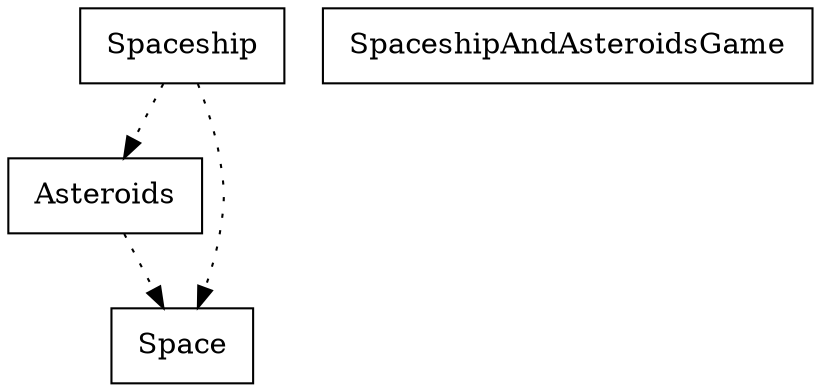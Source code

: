 digraph {
Asteroids [ label=" Asteroids " shape= box ]
Space [ label=" Space " shape= box ]
Spaceship [ label=" Spaceship " shape= box ]
SpaceshipAndAsteroidsGame [ label=" SpaceshipAndAsteroidsGame " shape= box ]

"Asteroids" -> "Space" [style= dotted ]
"Spaceship" -> "Space" [style= dotted ]
"Spaceship" -> "Asteroids" [style= dotted ]
}
